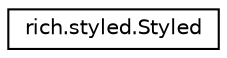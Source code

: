 digraph "Graphical Class Hierarchy"
{
 // LATEX_PDF_SIZE
  edge [fontname="Helvetica",fontsize="10",labelfontname="Helvetica",labelfontsize="10"];
  node [fontname="Helvetica",fontsize="10",shape=record];
  rankdir="LR";
  Node0 [label="rich.styled.Styled",height=0.2,width=0.4,color="black", fillcolor="white", style="filled",URL="$classrich_1_1styled_1_1Styled.html",tooltip=" "];
}
